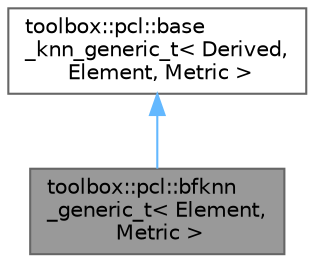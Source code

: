 digraph "toolbox::pcl::bfknn_generic_t&lt; Element, Metric &gt;"
{
 // LATEX_PDF_SIZE
  bgcolor="transparent";
  edge [fontname=Helvetica,fontsize=10,labelfontname=Helvetica,labelfontsize=10];
  node [fontname=Helvetica,fontsize=10,shape=box,height=0.2,width=0.4];
  Node1 [id="Node000001",label="toolbox::pcl::bfknn\l_generic_t\< Element,\l Metric \>",height=0.2,width=0.4,color="gray40", fillcolor="grey60", style="filled", fontcolor="black",tooltip="暴力K近邻搜索算法的通用实现 / Generic brute-force K-nearest neighbors search implementation"];
  Node2 -> Node1 [id="edge1_Node000001_Node000002",dir="back",color="steelblue1",style="solid",tooltip=" "];
  Node2 [id="Node000002",label="toolbox::pcl::base\l_knn_generic_t\< Derived,\l Element, Metric \>",height=0.2,width=0.4,color="gray40", fillcolor="white", style="filled",URL="$classtoolbox_1_1pcl_1_1base__knn__generic__t.html",tooltip="KNN算法的基类（CRTP模式） / Base class for KNN algorithms (CRTP pattern)"];
}
